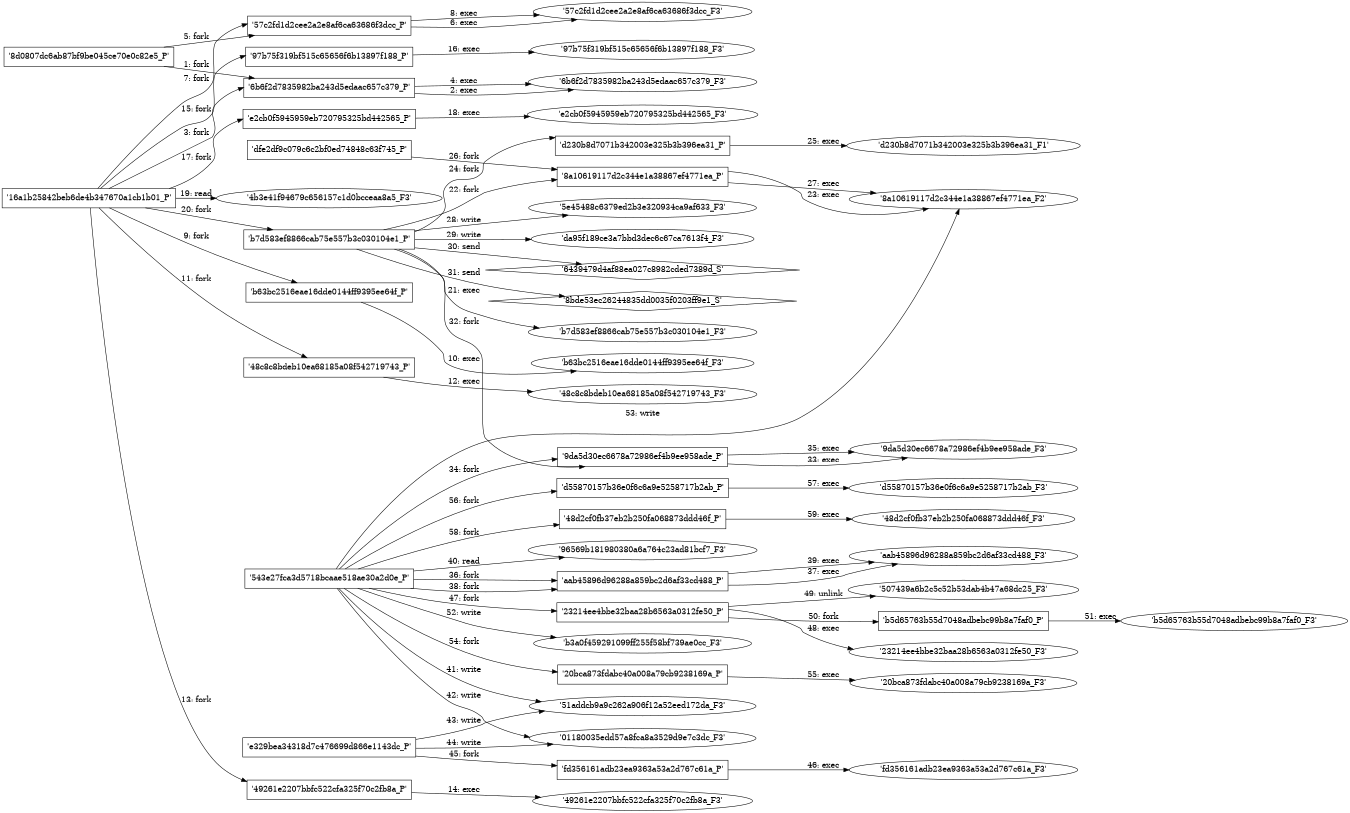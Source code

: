 digraph "D:\Learning\Paper\apt\基于CTI的攻击预警\Dataset\攻击图\ASGfromALLCTI\Dridex Now Targets Romania, Revives Word Macro Infection Technique.dot" {
rankdir="LR"
size="9"
fixedsize="false"
splines="true"
nodesep=0.3
ranksep=0
fontsize=10
overlap="scalexy"
engine= "neato"
	"'8d0807dc6ab87bf9be045ce70e0c82e5_P'" [node_type=Process shape=box]
	"'6b6f2d7835982ba243d5edaac657c379_P'" [node_type=Process shape=box]
	"'8d0807dc6ab87bf9be045ce70e0c82e5_P'" -> "'6b6f2d7835982ba243d5edaac657c379_P'" [label="1: fork"]
	"'6b6f2d7835982ba243d5edaac657c379_P'" [node_type=Process shape=box]
	"'6b6f2d7835982ba243d5edaac657c379_F3'" [node_type=File shape=ellipse]
	"'6b6f2d7835982ba243d5edaac657c379_P'" -> "'6b6f2d7835982ba243d5edaac657c379_F3'" [label="2: exec"]
	"'16a1b25842beb6de4b347670a1cb1b01_P'" [node_type=Process shape=box]
	"'6b6f2d7835982ba243d5edaac657c379_P'" [node_type=Process shape=box]
	"'16a1b25842beb6de4b347670a1cb1b01_P'" -> "'6b6f2d7835982ba243d5edaac657c379_P'" [label="3: fork"]
	"'6b6f2d7835982ba243d5edaac657c379_P'" [node_type=Process shape=box]
	"'6b6f2d7835982ba243d5edaac657c379_F3'" [node_type=File shape=ellipse]
	"'6b6f2d7835982ba243d5edaac657c379_P'" -> "'6b6f2d7835982ba243d5edaac657c379_F3'" [label="4: exec"]
	"'8d0807dc6ab87bf9be045ce70e0c82e5_P'" [node_type=Process shape=box]
	"'57c2fd1d2cee2a2e8af6ca63686f3dcc_P'" [node_type=Process shape=box]
	"'8d0807dc6ab87bf9be045ce70e0c82e5_P'" -> "'57c2fd1d2cee2a2e8af6ca63686f3dcc_P'" [label="5: fork"]
	"'57c2fd1d2cee2a2e8af6ca63686f3dcc_P'" [node_type=Process shape=box]
	"'57c2fd1d2cee2a2e8af6ca63686f3dcc_F3'" [node_type=File shape=ellipse]
	"'57c2fd1d2cee2a2e8af6ca63686f3dcc_P'" -> "'57c2fd1d2cee2a2e8af6ca63686f3dcc_F3'" [label="6: exec"]
	"'16a1b25842beb6de4b347670a1cb1b01_P'" [node_type=Process shape=box]
	"'57c2fd1d2cee2a2e8af6ca63686f3dcc_P'" [node_type=Process shape=box]
	"'16a1b25842beb6de4b347670a1cb1b01_P'" -> "'57c2fd1d2cee2a2e8af6ca63686f3dcc_P'" [label="7: fork"]
	"'57c2fd1d2cee2a2e8af6ca63686f3dcc_P'" [node_type=Process shape=box]
	"'57c2fd1d2cee2a2e8af6ca63686f3dcc_F3'" [node_type=File shape=ellipse]
	"'57c2fd1d2cee2a2e8af6ca63686f3dcc_P'" -> "'57c2fd1d2cee2a2e8af6ca63686f3dcc_F3'" [label="8: exec"]
	"'16a1b25842beb6de4b347670a1cb1b01_P'" [node_type=Process shape=box]
	"'b63bc2516eae16dde0144ff9395ee64f_P'" [node_type=Process shape=box]
	"'16a1b25842beb6de4b347670a1cb1b01_P'" -> "'b63bc2516eae16dde0144ff9395ee64f_P'" [label="9: fork"]
	"'b63bc2516eae16dde0144ff9395ee64f_P'" [node_type=Process shape=box]
	"'b63bc2516eae16dde0144ff9395ee64f_F3'" [node_type=File shape=ellipse]
	"'b63bc2516eae16dde0144ff9395ee64f_P'" -> "'b63bc2516eae16dde0144ff9395ee64f_F3'" [label="10: exec"]
	"'16a1b25842beb6de4b347670a1cb1b01_P'" [node_type=Process shape=box]
	"'48c8c8bdeb10ea68185a08f542719743_P'" [node_type=Process shape=box]
	"'16a1b25842beb6de4b347670a1cb1b01_P'" -> "'48c8c8bdeb10ea68185a08f542719743_P'" [label="11: fork"]
	"'48c8c8bdeb10ea68185a08f542719743_P'" [node_type=Process shape=box]
	"'48c8c8bdeb10ea68185a08f542719743_F3'" [node_type=File shape=ellipse]
	"'48c8c8bdeb10ea68185a08f542719743_P'" -> "'48c8c8bdeb10ea68185a08f542719743_F3'" [label="12: exec"]
	"'16a1b25842beb6de4b347670a1cb1b01_P'" [node_type=Process shape=box]
	"'49261e2207bbfc522cfa325f70c2fb8a_P'" [node_type=Process shape=box]
	"'16a1b25842beb6de4b347670a1cb1b01_P'" -> "'49261e2207bbfc522cfa325f70c2fb8a_P'" [label="13: fork"]
	"'49261e2207bbfc522cfa325f70c2fb8a_P'" [node_type=Process shape=box]
	"'49261e2207bbfc522cfa325f70c2fb8a_F3'" [node_type=File shape=ellipse]
	"'49261e2207bbfc522cfa325f70c2fb8a_P'" -> "'49261e2207bbfc522cfa325f70c2fb8a_F3'" [label="14: exec"]
	"'16a1b25842beb6de4b347670a1cb1b01_P'" [node_type=Process shape=box]
	"'97b75f319bf515c65656f6b13897f188_P'" [node_type=Process shape=box]
	"'16a1b25842beb6de4b347670a1cb1b01_P'" -> "'97b75f319bf515c65656f6b13897f188_P'" [label="15: fork"]
	"'97b75f319bf515c65656f6b13897f188_P'" [node_type=Process shape=box]
	"'97b75f319bf515c65656f6b13897f188_F3'" [node_type=File shape=ellipse]
	"'97b75f319bf515c65656f6b13897f188_P'" -> "'97b75f319bf515c65656f6b13897f188_F3'" [label="16: exec"]
	"'16a1b25842beb6de4b347670a1cb1b01_P'" [node_type=Process shape=box]
	"'e2cb0f5945959eb720795325bd442565_P'" [node_type=Process shape=box]
	"'16a1b25842beb6de4b347670a1cb1b01_P'" -> "'e2cb0f5945959eb720795325bd442565_P'" [label="17: fork"]
	"'e2cb0f5945959eb720795325bd442565_P'" [node_type=Process shape=box]
	"'e2cb0f5945959eb720795325bd442565_F3'" [node_type=File shape=ellipse]
	"'e2cb0f5945959eb720795325bd442565_P'" -> "'e2cb0f5945959eb720795325bd442565_F3'" [label="18: exec"]
	"'4b3e41f94679c656157c1d0bcceaa8a5_F3'" [node_type=file shape=ellipse]
	"'16a1b25842beb6de4b347670a1cb1b01_P'" [node_type=Process shape=box]
	"'16a1b25842beb6de4b347670a1cb1b01_P'" -> "'4b3e41f94679c656157c1d0bcceaa8a5_F3'" [label="19: read"]
	"'16a1b25842beb6de4b347670a1cb1b01_P'" [node_type=Process shape=box]
	"'b7d583ef8866cab75e557b3c030104e1_P'" [node_type=Process shape=box]
	"'16a1b25842beb6de4b347670a1cb1b01_P'" -> "'b7d583ef8866cab75e557b3c030104e1_P'" [label="20: fork"]
	"'b7d583ef8866cab75e557b3c030104e1_P'" [node_type=Process shape=box]
	"'b7d583ef8866cab75e557b3c030104e1_F3'" [node_type=File shape=ellipse]
	"'b7d583ef8866cab75e557b3c030104e1_P'" -> "'b7d583ef8866cab75e557b3c030104e1_F3'" [label="21: exec"]
	"'b7d583ef8866cab75e557b3c030104e1_P'" [node_type=Process shape=box]
	"'8a10619117d2c344e1a38867ef4771ea_P'" [node_type=Process shape=box]
	"'b7d583ef8866cab75e557b3c030104e1_P'" -> "'8a10619117d2c344e1a38867ef4771ea_P'" [label="22: fork"]
	"'8a10619117d2c344e1a38867ef4771ea_P'" [node_type=Process shape=box]
	"'8a10619117d2c344e1a38867ef4771ea_F2'" [node_type=File shape=ellipse]
	"'8a10619117d2c344e1a38867ef4771ea_P'" -> "'8a10619117d2c344e1a38867ef4771ea_F2'" [label="23: exec"]
	"'b7d583ef8866cab75e557b3c030104e1_P'" [node_type=Process shape=box]
	"'d230b8d7071b342003e325b3b396ea31_P'" [node_type=Process shape=box]
	"'b7d583ef8866cab75e557b3c030104e1_P'" -> "'d230b8d7071b342003e325b3b396ea31_P'" [label="24: fork"]
	"'d230b8d7071b342003e325b3b396ea31_P'" [node_type=Process shape=box]
	"'d230b8d7071b342003e325b3b396ea31_F1'" [node_type=File shape=ellipse]
	"'d230b8d7071b342003e325b3b396ea31_P'" -> "'d230b8d7071b342003e325b3b396ea31_F1'" [label="25: exec"]
	"'dfe2df9c079c6c2bf0ed74848c63f745_P'" [node_type=Process shape=box]
	"'8a10619117d2c344e1a38867ef4771ea_P'" [node_type=Process shape=box]
	"'dfe2df9c079c6c2bf0ed74848c63f745_P'" -> "'8a10619117d2c344e1a38867ef4771ea_P'" [label="26: fork"]
	"'8a10619117d2c344e1a38867ef4771ea_P'" [node_type=Process shape=box]
	"'8a10619117d2c344e1a38867ef4771ea_F2'" [node_type=File shape=ellipse]
	"'8a10619117d2c344e1a38867ef4771ea_P'" -> "'8a10619117d2c344e1a38867ef4771ea_F2'" [label="27: exec"]
	"'5e45488c6379ed2b3e320934ca9af633_F3'" [node_type=file shape=ellipse]
	"'b7d583ef8866cab75e557b3c030104e1_P'" [node_type=Process shape=box]
	"'b7d583ef8866cab75e557b3c030104e1_P'" -> "'5e45488c6379ed2b3e320934ca9af633_F3'" [label="28: write"]
	"'da95f189ce3a7bbd3dec6c67ca7613f4_F3'" [node_type=file shape=ellipse]
	"'b7d583ef8866cab75e557b3c030104e1_P'" [node_type=Process shape=box]
	"'b7d583ef8866cab75e557b3c030104e1_P'" -> "'da95f189ce3a7bbd3dec6c67ca7613f4_F3'" [label="29: write"]
	"'6439479d4af88ea027c8982cded7389d_S'" [node_type=Socket shape=diamond]
	"'b7d583ef8866cab75e557b3c030104e1_P'" [node_type=Process shape=box]
	"'b7d583ef8866cab75e557b3c030104e1_P'" -> "'6439479d4af88ea027c8982cded7389d_S'" [label="30: send"]
	"'8bde53ec26244835dd0035f0203ff9e1_S'" [node_type=Socket shape=diamond]
	"'b7d583ef8866cab75e557b3c030104e1_P'" [node_type=Process shape=box]
	"'b7d583ef8866cab75e557b3c030104e1_P'" -> "'8bde53ec26244835dd0035f0203ff9e1_S'" [label="31: send"]
	"'b7d583ef8866cab75e557b3c030104e1_P'" [node_type=Process shape=box]
	"'9da5d30ec6678a72986ef4b9ee958ade_P'" [node_type=Process shape=box]
	"'b7d583ef8866cab75e557b3c030104e1_P'" -> "'9da5d30ec6678a72986ef4b9ee958ade_P'" [label="32: fork"]
	"'9da5d30ec6678a72986ef4b9ee958ade_P'" [node_type=Process shape=box]
	"'9da5d30ec6678a72986ef4b9ee958ade_F3'" [node_type=File shape=ellipse]
	"'9da5d30ec6678a72986ef4b9ee958ade_P'" -> "'9da5d30ec6678a72986ef4b9ee958ade_F3'" [label="33: exec"]
	"'543e27fca3d5718bcaae518ae30a2d0e_P'" [node_type=Process shape=box]
	"'9da5d30ec6678a72986ef4b9ee958ade_P'" [node_type=Process shape=box]
	"'543e27fca3d5718bcaae518ae30a2d0e_P'" -> "'9da5d30ec6678a72986ef4b9ee958ade_P'" [label="34: fork"]
	"'9da5d30ec6678a72986ef4b9ee958ade_P'" [node_type=Process shape=box]
	"'9da5d30ec6678a72986ef4b9ee958ade_F3'" [node_type=File shape=ellipse]
	"'9da5d30ec6678a72986ef4b9ee958ade_P'" -> "'9da5d30ec6678a72986ef4b9ee958ade_F3'" [label="35: exec"]
	"'543e27fca3d5718bcaae518ae30a2d0e_P'" [node_type=Process shape=box]
	"'aab45896d96288a859bc2d6af33cd488_P'" [node_type=Process shape=box]
	"'543e27fca3d5718bcaae518ae30a2d0e_P'" -> "'aab45896d96288a859bc2d6af33cd488_P'" [label="36: fork"]
	"'aab45896d96288a859bc2d6af33cd488_P'" [node_type=Process shape=box]
	"'aab45896d96288a859bc2d6af33cd488_F3'" [node_type=File shape=ellipse]
	"'aab45896d96288a859bc2d6af33cd488_P'" -> "'aab45896d96288a859bc2d6af33cd488_F3'" [label="37: exec"]
	"'543e27fca3d5718bcaae518ae30a2d0e_P'" [node_type=Process shape=box]
	"'aab45896d96288a859bc2d6af33cd488_P'" [node_type=Process shape=box]
	"'543e27fca3d5718bcaae518ae30a2d0e_P'" -> "'aab45896d96288a859bc2d6af33cd488_P'" [label="38: fork"]
	"'aab45896d96288a859bc2d6af33cd488_P'" [node_type=Process shape=box]
	"'aab45896d96288a859bc2d6af33cd488_F3'" [node_type=File shape=ellipse]
	"'aab45896d96288a859bc2d6af33cd488_P'" -> "'aab45896d96288a859bc2d6af33cd488_F3'" [label="39: exec"]
	"'96569b181980380a6a764c23ad81bcf7_F3'" [node_type=file shape=ellipse]
	"'543e27fca3d5718bcaae518ae30a2d0e_P'" [node_type=Process shape=box]
	"'543e27fca3d5718bcaae518ae30a2d0e_P'" -> "'96569b181980380a6a764c23ad81bcf7_F3'" [label="40: read"]
	"'51addcb9a9c262a906f12a52eed172da_F3'" [node_type=file shape=ellipse]
	"'543e27fca3d5718bcaae518ae30a2d0e_P'" [node_type=Process shape=box]
	"'543e27fca3d5718bcaae518ae30a2d0e_P'" -> "'51addcb9a9c262a906f12a52eed172da_F3'" [label="41: write"]
	"'01180035edd57a8fca8a3529d9e7c3dc_F3'" [node_type=file shape=ellipse]
	"'543e27fca3d5718bcaae518ae30a2d0e_P'" [node_type=Process shape=box]
	"'543e27fca3d5718bcaae518ae30a2d0e_P'" -> "'01180035edd57a8fca8a3529d9e7c3dc_F3'" [label="42: write"]
	"'51addcb9a9c262a906f12a52eed172da_F3'" [node_type=file shape=ellipse]
	"'e329bea34318d7c476699d866e1143dc_P'" [node_type=Process shape=box]
	"'e329bea34318d7c476699d866e1143dc_P'" -> "'51addcb9a9c262a906f12a52eed172da_F3'" [label="43: write"]
	"'01180035edd57a8fca8a3529d9e7c3dc_F3'" [node_type=file shape=ellipse]
	"'e329bea34318d7c476699d866e1143dc_P'" [node_type=Process shape=box]
	"'e329bea34318d7c476699d866e1143dc_P'" -> "'01180035edd57a8fca8a3529d9e7c3dc_F3'" [label="44: write"]
	"'e329bea34318d7c476699d866e1143dc_P'" [node_type=Process shape=box]
	"'fd356161adb23ea9363a53a2d767c61a_P'" [node_type=Process shape=box]
	"'e329bea34318d7c476699d866e1143dc_P'" -> "'fd356161adb23ea9363a53a2d767c61a_P'" [label="45: fork"]
	"'fd356161adb23ea9363a53a2d767c61a_P'" [node_type=Process shape=box]
	"'fd356161adb23ea9363a53a2d767c61a_F3'" [node_type=File shape=ellipse]
	"'fd356161adb23ea9363a53a2d767c61a_P'" -> "'fd356161adb23ea9363a53a2d767c61a_F3'" [label="46: exec"]
	"'543e27fca3d5718bcaae518ae30a2d0e_P'" [node_type=Process shape=box]
	"'23214ee4bbe32baa28b6563a0312fe50_P'" [node_type=Process shape=box]
	"'543e27fca3d5718bcaae518ae30a2d0e_P'" -> "'23214ee4bbe32baa28b6563a0312fe50_P'" [label="47: fork"]
	"'23214ee4bbe32baa28b6563a0312fe50_P'" [node_type=Process shape=box]
	"'23214ee4bbe32baa28b6563a0312fe50_F3'" [node_type=File shape=ellipse]
	"'23214ee4bbe32baa28b6563a0312fe50_P'" -> "'23214ee4bbe32baa28b6563a0312fe50_F3'" [label="48: exec"]
	"'507439a6b2c5c52b53dab4b47a68dc25_F3'" [node_type=file shape=ellipse]
	"'23214ee4bbe32baa28b6563a0312fe50_P'" [node_type=Process shape=box]
	"'23214ee4bbe32baa28b6563a0312fe50_P'" -> "'507439a6b2c5c52b53dab4b47a68dc25_F3'" [label="49: unlink"]
	"'23214ee4bbe32baa28b6563a0312fe50_P'" [node_type=Process shape=box]
	"'b5d65763b55d7048adbebc99b8a7faf0_P'" [node_type=Process shape=box]
	"'23214ee4bbe32baa28b6563a0312fe50_P'" -> "'b5d65763b55d7048adbebc99b8a7faf0_P'" [label="50: fork"]
	"'b5d65763b55d7048adbebc99b8a7faf0_P'" [node_type=Process shape=box]
	"'b5d65763b55d7048adbebc99b8a7faf0_F3'" [node_type=File shape=ellipse]
	"'b5d65763b55d7048adbebc99b8a7faf0_P'" -> "'b5d65763b55d7048adbebc99b8a7faf0_F3'" [label="51: exec"]
	"'b3a0f459291099ff255f58bf739ae0cc_F3'" [node_type=file shape=ellipse]
	"'543e27fca3d5718bcaae518ae30a2d0e_P'" [node_type=Process shape=box]
	"'543e27fca3d5718bcaae518ae30a2d0e_P'" -> "'b3a0f459291099ff255f58bf739ae0cc_F3'" [label="52: write"]
	"'8a10619117d2c344e1a38867ef4771ea_F2'" [node_type=file shape=ellipse]
	"'543e27fca3d5718bcaae518ae30a2d0e_P'" [node_type=Process shape=box]
	"'543e27fca3d5718bcaae518ae30a2d0e_P'" -> "'8a10619117d2c344e1a38867ef4771ea_F2'" [label="53: write"]
	"'543e27fca3d5718bcaae518ae30a2d0e_P'" [node_type=Process shape=box]
	"'20bca873fdabc40a008a79cb9238169a_P'" [node_type=Process shape=box]
	"'543e27fca3d5718bcaae518ae30a2d0e_P'" -> "'20bca873fdabc40a008a79cb9238169a_P'" [label="54: fork"]
	"'20bca873fdabc40a008a79cb9238169a_P'" [node_type=Process shape=box]
	"'20bca873fdabc40a008a79cb9238169a_F3'" [node_type=File shape=ellipse]
	"'20bca873fdabc40a008a79cb9238169a_P'" -> "'20bca873fdabc40a008a79cb9238169a_F3'" [label="55: exec"]
	"'543e27fca3d5718bcaae518ae30a2d0e_P'" [node_type=Process shape=box]
	"'d55870157b36e0f6c6a9e5258717b2ab_P'" [node_type=Process shape=box]
	"'543e27fca3d5718bcaae518ae30a2d0e_P'" -> "'d55870157b36e0f6c6a9e5258717b2ab_P'" [label="56: fork"]
	"'d55870157b36e0f6c6a9e5258717b2ab_P'" [node_type=Process shape=box]
	"'d55870157b36e0f6c6a9e5258717b2ab_F3'" [node_type=File shape=ellipse]
	"'d55870157b36e0f6c6a9e5258717b2ab_P'" -> "'d55870157b36e0f6c6a9e5258717b2ab_F3'" [label="57: exec"]
	"'543e27fca3d5718bcaae518ae30a2d0e_P'" [node_type=Process shape=box]
	"'48d2cf0fb37eb2b250fa068873ddd46f_P'" [node_type=Process shape=box]
	"'543e27fca3d5718bcaae518ae30a2d0e_P'" -> "'48d2cf0fb37eb2b250fa068873ddd46f_P'" [label="58: fork"]
	"'48d2cf0fb37eb2b250fa068873ddd46f_P'" [node_type=Process shape=box]
	"'48d2cf0fb37eb2b250fa068873ddd46f_F3'" [node_type=File shape=ellipse]
	"'48d2cf0fb37eb2b250fa068873ddd46f_P'" -> "'48d2cf0fb37eb2b250fa068873ddd46f_F3'" [label="59: exec"]
}
